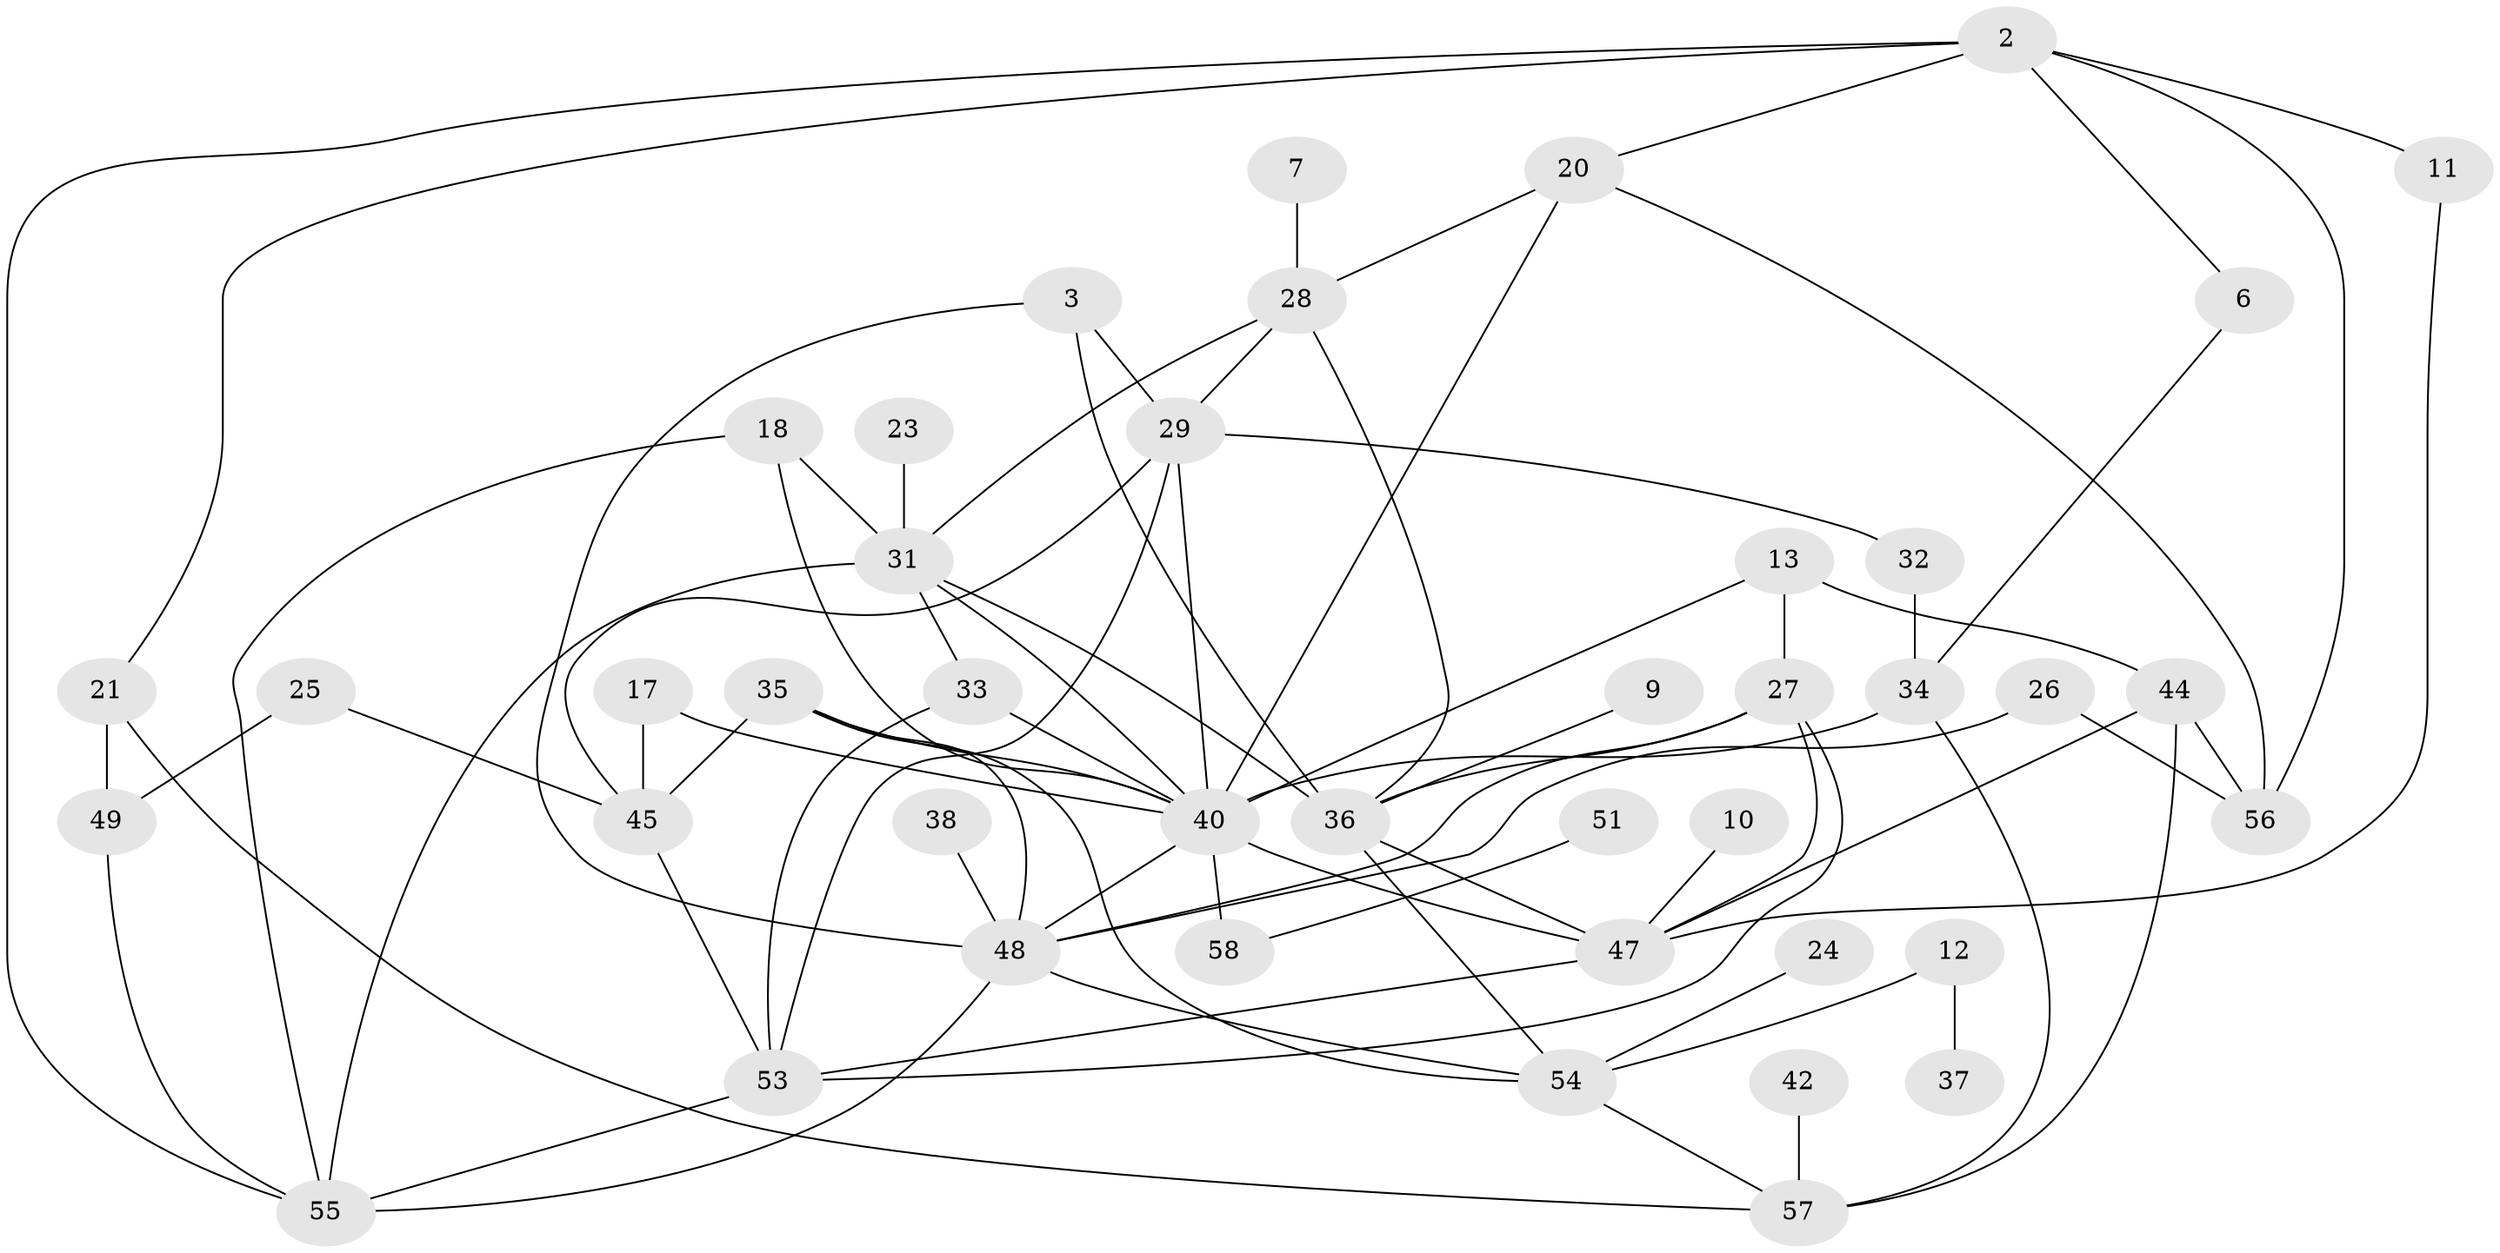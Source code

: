 // original degree distribution, {3: 0.2672413793103448, 1: 0.1810344827586207, 0: 0.1206896551724138, 4: 0.12931034482758622, 2: 0.21551724137931033, 5: 0.0603448275862069, 7: 0.008620689655172414, 6: 0.017241379310344827}
// Generated by graph-tools (version 1.1) at 2025/25/03/09/25 03:25:21]
// undirected, 42 vertices, 77 edges
graph export_dot {
graph [start="1"]
  node [color=gray90,style=filled];
  2;
  3;
  6;
  7;
  9;
  10;
  11;
  12;
  13;
  17;
  18;
  20;
  21;
  23;
  24;
  25;
  26;
  27;
  28;
  29;
  31;
  32;
  33;
  34;
  35;
  36;
  37;
  38;
  40;
  42;
  44;
  45;
  47;
  48;
  49;
  51;
  53;
  54;
  55;
  56;
  57;
  58;
  2 -- 6 [weight=1.0];
  2 -- 11 [weight=1.0];
  2 -- 20 [weight=1.0];
  2 -- 21 [weight=1.0];
  2 -- 55 [weight=1.0];
  2 -- 56 [weight=1.0];
  3 -- 29 [weight=1.0];
  3 -- 36 [weight=1.0];
  3 -- 48 [weight=1.0];
  6 -- 34 [weight=1.0];
  7 -- 28 [weight=1.0];
  9 -- 36 [weight=1.0];
  10 -- 47 [weight=1.0];
  11 -- 47 [weight=1.0];
  12 -- 37 [weight=1.0];
  12 -- 54 [weight=1.0];
  13 -- 27 [weight=1.0];
  13 -- 40 [weight=1.0];
  13 -- 44 [weight=1.0];
  17 -- 40 [weight=1.0];
  17 -- 45 [weight=1.0];
  18 -- 31 [weight=1.0];
  18 -- 40 [weight=1.0];
  18 -- 55 [weight=1.0];
  20 -- 28 [weight=1.0];
  20 -- 40 [weight=1.0];
  20 -- 56 [weight=1.0];
  21 -- 49 [weight=1.0];
  21 -- 57 [weight=1.0];
  23 -- 31 [weight=1.0];
  24 -- 54 [weight=1.0];
  25 -- 45 [weight=1.0];
  25 -- 49 [weight=1.0];
  26 -- 48 [weight=1.0];
  26 -- 56 [weight=1.0];
  27 -- 36 [weight=1.0];
  27 -- 47 [weight=1.0];
  27 -- 48 [weight=1.0];
  27 -- 53 [weight=1.0];
  28 -- 29 [weight=1.0];
  28 -- 31 [weight=1.0];
  28 -- 36 [weight=1.0];
  29 -- 32 [weight=1.0];
  29 -- 40 [weight=2.0];
  29 -- 45 [weight=2.0];
  29 -- 53 [weight=1.0];
  31 -- 33 [weight=1.0];
  31 -- 36 [weight=1.0];
  31 -- 40 [weight=2.0];
  31 -- 55 [weight=1.0];
  32 -- 34 [weight=1.0];
  33 -- 40 [weight=1.0];
  33 -- 53 [weight=1.0];
  34 -- 40 [weight=1.0];
  34 -- 57 [weight=1.0];
  35 -- 40 [weight=1.0];
  35 -- 45 [weight=1.0];
  35 -- 48 [weight=1.0];
  35 -- 54 [weight=1.0];
  36 -- 47 [weight=1.0];
  36 -- 54 [weight=1.0];
  38 -- 48 [weight=1.0];
  40 -- 47 [weight=1.0];
  40 -- 48 [weight=1.0];
  40 -- 58 [weight=1.0];
  42 -- 57 [weight=1.0];
  44 -- 47 [weight=1.0];
  44 -- 56 [weight=1.0];
  44 -- 57 [weight=1.0];
  45 -- 53 [weight=2.0];
  47 -- 53 [weight=1.0];
  48 -- 54 [weight=1.0];
  48 -- 55 [weight=1.0];
  49 -- 55 [weight=1.0];
  51 -- 58 [weight=1.0];
  53 -- 55 [weight=1.0];
  54 -- 57 [weight=1.0];
}
